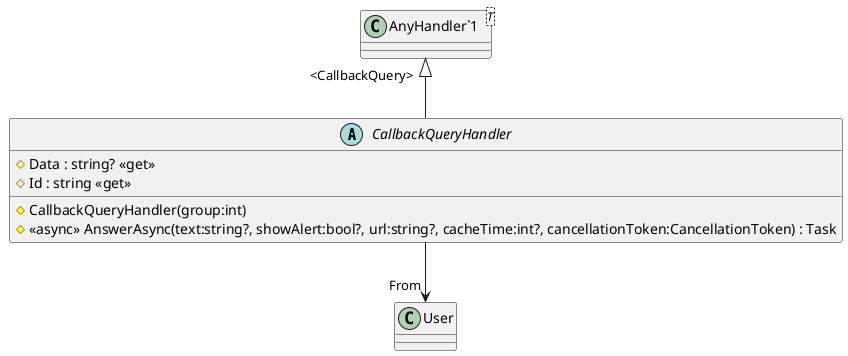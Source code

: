 @startuml
abstract class CallbackQueryHandler {
    # CallbackQueryHandler(group:int)
    # Data : string? <<get>>
    # Id : string <<get>>
    # <<async>> AnswerAsync(text:string?, showAlert:bool?, url:string?, cacheTime:int?, cancellationToken:CancellationToken) : Task
}
class "AnyHandler`1"<T> {
}
"AnyHandler`1" "<CallbackQuery>" <|-- CallbackQueryHandler
CallbackQueryHandler --> "From" User
@enduml
